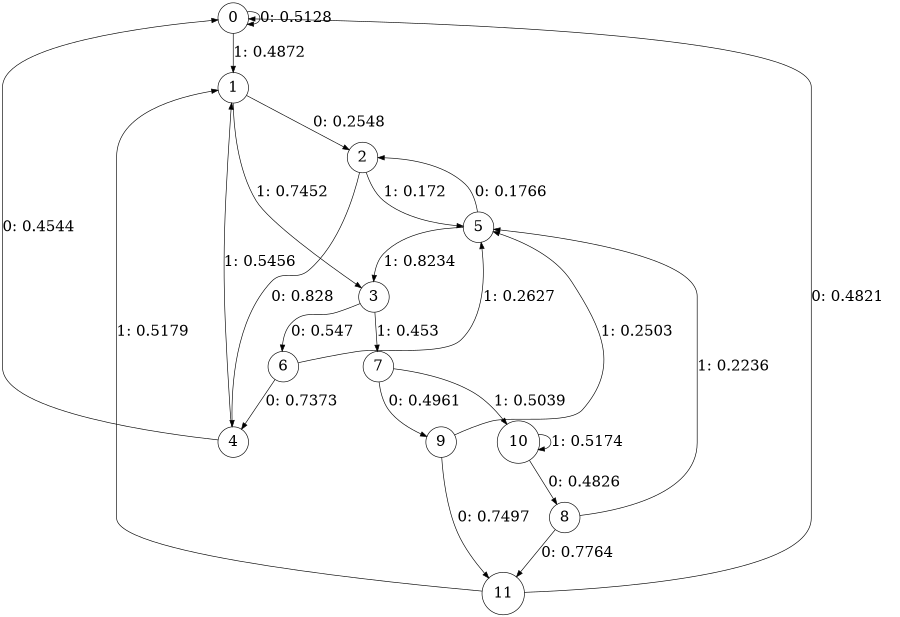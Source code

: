 digraph "ch14concat_phase3_L6" {
size = "6,8.5";
ratio = "fill";
node [shape = circle];
node [fontsize = 24];
edge [fontsize = 24];
0 -> 0 [label = "0: 0.5128   "];
0 -> 1 [label = "1: 0.4872   "];
1 -> 2 [label = "0: 0.2548   "];
1 -> 3 [label = "1: 0.7452   "];
2 -> 4 [label = "0: 0.828    "];
2 -> 5 [label = "1: 0.172    "];
3 -> 6 [label = "0: 0.547    "];
3 -> 7 [label = "1: 0.453    "];
4 -> 0 [label = "0: 0.4544   "];
4 -> 1 [label = "1: 0.5456   "];
5 -> 2 [label = "0: 0.1766   "];
5 -> 3 [label = "1: 0.8234   "];
6 -> 4 [label = "0: 0.7373   "];
6 -> 5 [label = "1: 0.2627   "];
7 -> 9 [label = "0: 0.4961   "];
7 -> 10 [label = "1: 0.5039   "];
8 -> 11 [label = "0: 0.7764   "];
8 -> 5 [label = "1: 0.2236   "];
9 -> 11 [label = "0: 0.7497   "];
9 -> 5 [label = "1: 0.2503   "];
10 -> 8 [label = "0: 0.4826   "];
10 -> 10 [label = "1: 0.5174   "];
11 -> 0 [label = "0: 0.4821   "];
11 -> 1 [label = "1: 0.5179   "];
}